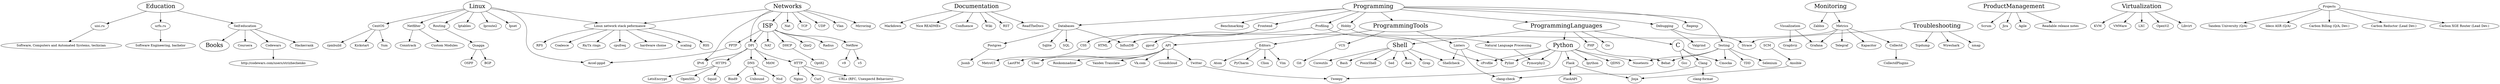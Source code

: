 digraph G {

	Books [fontsize=26];
	ISP [fontsize=26];
	Documentation [fontsize=26];
	Programming [fontsize=26];
	ProgrammingTools [fontsize=26];
	ProgrammingLanguages [fontsize=26];
	C [fontsize=26];
	Shell [fontsize=26];
	ProductManagement [fontsize=26];
	Python [fontsize=26];
	Linux [fontsize=26];
	Networks [fontsize=26];
	Virtualization [fontsize=26];
	Education [fontsize=26];
	Monitoring [fontsize=26];
	Troubleshooting [fontsize=26];

	Documentation -> Markdown;
	Documentation -> "Nice READMEs";
	Documentation -> Confluence;
	Documentation -> Wiki;
	Documentation -> RST;
	Documentation -> ReadTheDocs;
	SCM -> Ansible;
	Ansible -> Jinja;
	ProductManagement -> Scrum;
	ProductManagement -> Jira;
	ProductManagement -> Agile;
	ProductManagement -> "Readable release notes";
	Projects -> "Tandem University (Q/A)";
	Projects -> "Ideco ASR (Q/A)";
	Projects -> "Carbon Billing (Q/A, Dev.)";
	Projects -> "Carbon Reductor (Lead Dev.)";
	Projects -> "Carbon XGE Router (Lead Dev.)";

	Programming -> Regexp;
	Programming -> ProgrammingLanguages;
	Programming -> Testing;
	Programming -> Profiling;
	Programming -> Benchmarking;
	Programming -> Databases;
	Programming -> Debugging;
	Programming -> ProgrammingTools;
	Programming -> Frontend;
	Programming -> Hobby;
	Hobby -> API;
	Hobby -> "Natural Language Processing";
	"Natural Language Processing" -> Pymorphy2;
	ProgrammingLanguages -> Python;
	ProgrammingLanguages -> C;
	ProgrammingLanguages -> Shell;
	ProgrammingLanguages -> PHP;
	ProgrammingLanguages -> Go;
	Python -> Nosetests;
	Python -> Flask;
	Python -> cProfile;
	Python -> Pylint;
	Python -> Ipython;
	Python -> QDNS;
	Python -> Tweepy;
	Python -> Pymorphy2;
	API -> Twitter;
	API -> "Vk.com";
	API -> Soundcloud;
	API -> LastFM;
	API -> Uber;
	API -> Roskomnadzor;
	API -> "Yandex Translate";
	Twitter -> Tweepy;
	Flask -> FlaskAPI;
	Flask -> Jinja;
	C -> Cmocka;
	C -> Gcc;
	C -> Clang;
	Clang -> "clang-check";
	Clang -> "clang-format";
	Shell -> Bash;
	Shell -> PosixShell;
	Shell -> Sed;
	Shell -> Awk;
	Shell -> Grep;
	Shell -> Coreutils;
	Shell -> Shellcheck;
	Testing -> Nosetests;
	Testing -> Cmocka;
	Testing -> Behat;
	Testing -> TDD;
	Testing -> Selenium;
	Profiling -> cProfile;
	Profiling -> gprof;
	Databases -> InfluxDB;
	Databases -> Postgres;
	Databases -> Sqlite;
	Databases -> SQL;
	Postgres -> Jsonb;
	Linters -> Pylint;
	Linters -> "clang-check";
	Linters -> Shellcheck;
	Linux -> Iptables;
	Linux -> Iproute2;
	Linux -> Ipset;
	Linux -> CentOS;
	Linux -> Netfilter;
	Linux -> Routing;
	Routing -> Quagga;
	Quagga -> OSPF;
	Quagga -> BGP;
	CentOS -> Kickstart;
	CentOS -> Yum;
	CentOS -> rpmbuild;
	Linux -> "Linux network stack peformance";
	Networks -> "Linux network stack peformance";
	"Linux network stack peformance" -> RSS;
	"Linux network stack peformance" -> RPS;
	"Linux network stack peformance" -> Coalesce;
	"Linux network stack peformance" -> "Rx/Tx rings";
	"Linux network stack peformance" -> cpufreq;
	"Linux network stack peformance" -> "hardware choise";
	"Linux network stack peformance" -> scaling;
	Netfilter -> Conntrack;
	Netfilter -> "Custom Modules";
	Networks -> Nat;
	Networks -> IPv6;
	Networks -> TCP;
	Networks -> UDP;
	Networks -> DPI;
	Networks -> Vlan;
	Networks -> Mirroring;
	Networks -> ISP;
	Monitoring -> Zabbix;
	Monitoring -> Metrics;
	Metrics -> InfluxDB;
	Metrics -> Telegraf;
	Metrics -> Kapacitor;
	Metrics -> Grafana;
	Metrics -> Collectd;
	Collectd -> CollectdPlugins;
	Debugging -> Strace;
	Debugging -> Valgrind;
	Frontend -> CSS;
	Frontend -> HTML;
	CSS -> MetroUI;
	DPI -> HTTP;
	DPI -> HTTPS;
	HTTPS -> LetsEncrypt;
	HTTPS -> OpenSSL;
	DPI -> DNS;
	DPI -> IPv6;
	DPI -> MitM;
	DNS -> Bind9;
	DNS -> Unbound;
	DNS -> Nsd;
	HTTP -> Nginx;
	HTTP -> Curl;
	HTTP -> "URLs (RFC, Unexpectd Behaviors)";
	HTTPS -> Squid;
	ProgrammingTools -> Linters;
	ProgrammingTools -> Editors;
	ProgrammingTools -> VCS;
	Editors -> Atom;
	Editors -> PyCharm;
	Editors -> Clion;
	Editors -> Vim;
	VCS -> Git;
	PHP -> Behat;
	Troubleshooting -> Strace;
	Troubleshooting -> Tcpdump;
	Troubleshooting -> Wireshark;
	Troubleshooting -> nmap;

	ISP -> DPI;
	ISP -> NAT;
	ISP -> QinQ;
	ISP -> Radius;
	ISP -> Netflow;
	ISP -> DHCP;
	ISP -> PPTP;
	PPTP -> "Accel-pppd";
	Linux -> "Accel-pppd";
	DHCP -> Opt82;
	Netflow -> v5;
	Netflow -> v9;
	Visualization -> Grafana;
	Visualization -> Graphviz;
	Education -> "uisi.ru";
	"uisi.ru" -> "Software, Computers and Automated Systems, techician";
	Education -> "urfu.ru";
	"urfu.ru" -> "Software Engineering, bachelor";
	Education -> "Self-education";
	"Self-education" -> Coursera;
	"Self-education" -> Codewars;
	Codewars -> "http://codewars.com/users/strizhechenko";
	"Self-education" -> Hackerrank;
	"Self-education" -> Books;

	Virtualization -> KVM;
	Virtualization -> VMWare;
	Virtualization -> LXC;
	Virtualization -> OpenVZ;
	Virtualization -> Libvirt;
}
